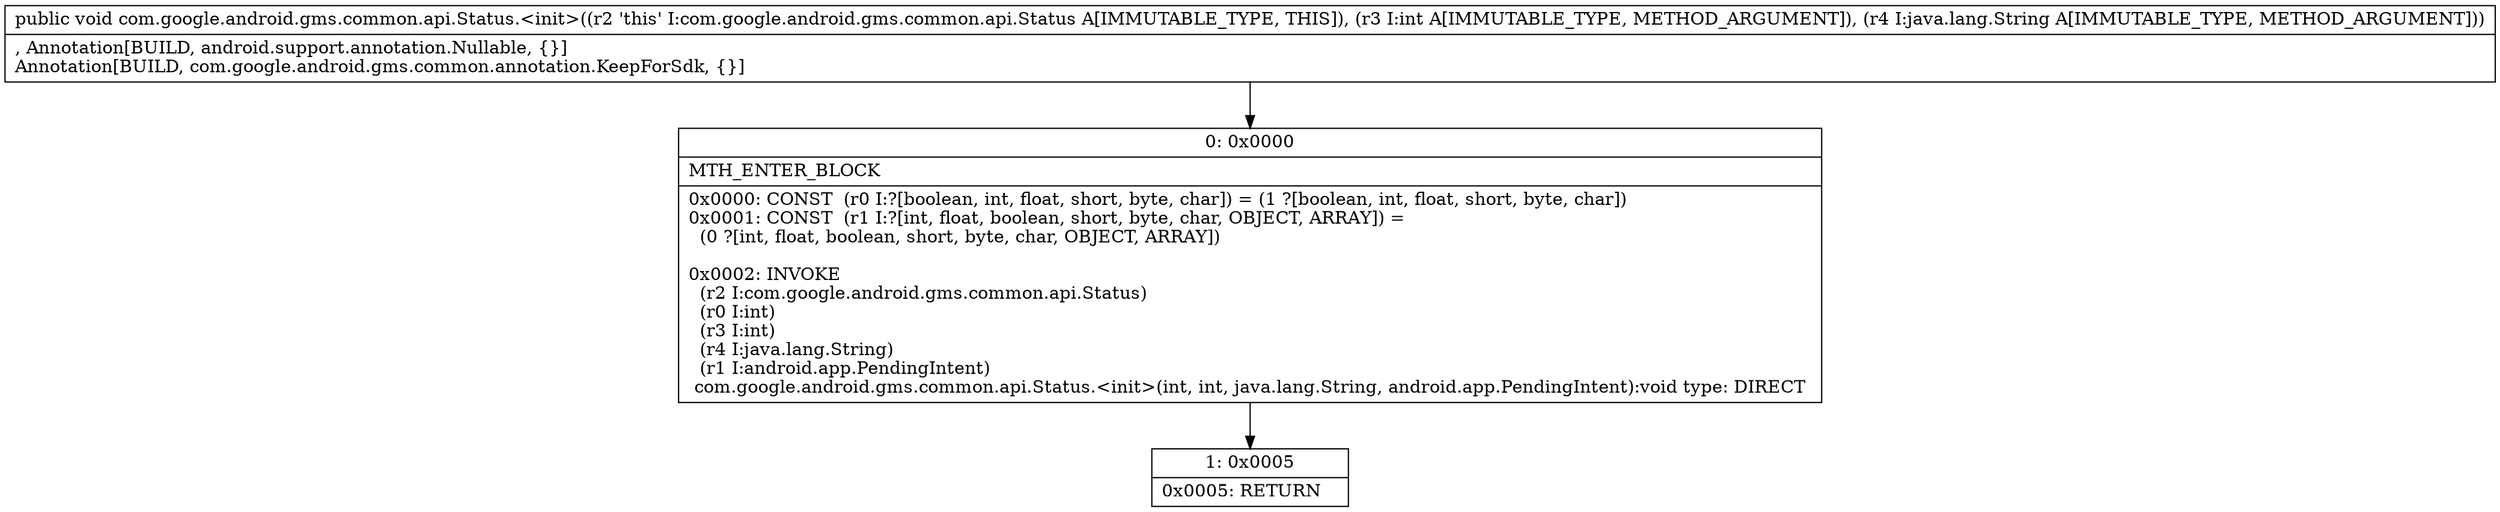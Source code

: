 digraph "CFG forcom.google.android.gms.common.api.Status.\<init\>(ILjava\/lang\/String;)V" {
Node_0 [shape=record,label="{0\:\ 0x0000|MTH_ENTER_BLOCK\l|0x0000: CONST  (r0 I:?[boolean, int, float, short, byte, char]) = (1 ?[boolean, int, float, short, byte, char]) \l0x0001: CONST  (r1 I:?[int, float, boolean, short, byte, char, OBJECT, ARRAY]) = \l  (0 ?[int, float, boolean, short, byte, char, OBJECT, ARRAY])\l \l0x0002: INVOKE  \l  (r2 I:com.google.android.gms.common.api.Status)\l  (r0 I:int)\l  (r3 I:int)\l  (r4 I:java.lang.String)\l  (r1 I:android.app.PendingIntent)\l com.google.android.gms.common.api.Status.\<init\>(int, int, java.lang.String, android.app.PendingIntent):void type: DIRECT \l}"];
Node_1 [shape=record,label="{1\:\ 0x0005|0x0005: RETURN   \l}"];
MethodNode[shape=record,label="{public void com.google.android.gms.common.api.Status.\<init\>((r2 'this' I:com.google.android.gms.common.api.Status A[IMMUTABLE_TYPE, THIS]), (r3 I:int A[IMMUTABLE_TYPE, METHOD_ARGUMENT]), (r4 I:java.lang.String A[IMMUTABLE_TYPE, METHOD_ARGUMENT]))  | , Annotation[BUILD, android.support.annotation.Nullable, \{\}]\lAnnotation[BUILD, com.google.android.gms.common.annotation.KeepForSdk, \{\}]\l}"];
MethodNode -> Node_0;
Node_0 -> Node_1;
}


